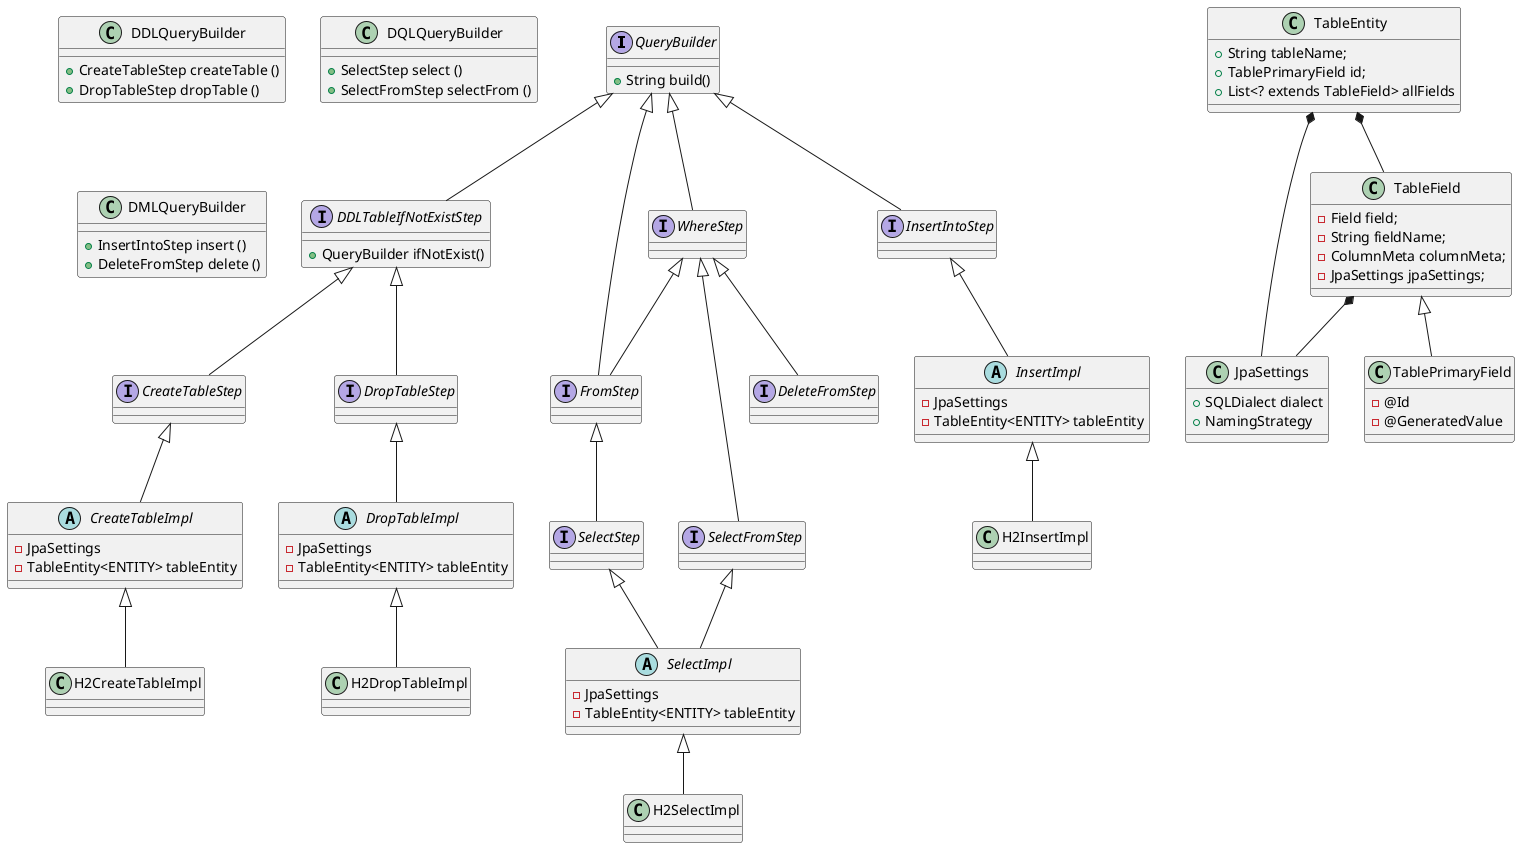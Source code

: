 @startuml
interface QueryBuilder {
    + String build()
}

' QueryBuilder 들
class DDLQueryBuilder {
    + CreateTableStep createTable ()
    + DropTableStep dropTable ()
}

class DQLQueryBuilder {
    + SelectStep select ()
    + SelectFromStep selectFrom ()
}

class DMLQueryBuilder {
    + InsertIntoStep insert ()
    + DeleteFromStep delete ()
}


' 이거도 그리면 좋지만 안이쁘니 숨기자...
'DDLQueryBuilder -[hidden]..> CreateTableStep:returns
'DDLQueryBuilder -[hidden]..> DropTableStep:returns

'DMLQueryBuilder -[hidden]..> InsertIntoStep:returns
'DMLQueryBuilder -[hidden]..> DeleteFromStep:returns

' Step 들 정의
interface CreateTableStep extends DDLTableIfNotExistStep {

}

interface DropTableStep extends DDLTableIfNotExistStep {

}

interface SelectStep extends FromStep {

}

interface SelectFromStep extends WhereStep {

}

interface DeleteFromStep extends WhereStep {

}

interface FromStep extends WhereStep, QueryBuilder {

}

interface WhereStep extends QueryBuilder {

}

interface InsertIntoStep extends QueryBuilder {

}

interface DDLTableIfNotExistStep extends QueryBuilder {
    + QueryBuilder ifNotExist()
}

abstract class CreateTableImpl extends CreateTableStep{
    - JpaSettings
    - TableEntity<ENTITY> tableEntity
}

class H2CreateTableImpl extends CreateTableImpl {

}

' DROP
abstract class DropTableImpl extends DropTableStep {
    - JpaSettings
    - TableEntity<ENTITY> tableEntity
}

class H2DropTableImpl extends DropTableImpl {

}

' INSERT
abstract class InsertImpl extends InsertIntoStep {
    - JpaSettings
    - TableEntity<ENTITY> tableEntity
}

class H2InsertImpl extends InsertImpl {

}

' SELECT
abstract class SelectImpl extends SelectStep, SelectFromStep {
    - JpaSettings
    - TableEntity<ENTITY> tableEntity
}

class H2SelectImpl extends SelectImpl {

}

class JpaSettings {
    + SQLDialect dialect
    + NamingStrategy
}

TableEntity *--	TableField
TableEntity *--	JpaSettings

TableField *-- JpaSettings

class TableEntity {
    + String tableName;
    + TablePrimaryField id;
    + List<? extends TableField> allFields
}

class TableField {
    - Field field;
    - String fieldName;
    - ColumnMeta columnMeta;
    - JpaSettings jpaSettings;
}

class TablePrimaryField extends TableField {
    - @Id
    - @GeneratedValue
}

@enduml
